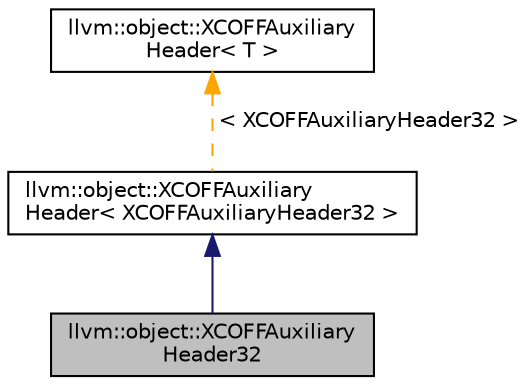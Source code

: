 digraph "llvm::object::XCOFFAuxiliaryHeader32"
{
 // LATEX_PDF_SIZE
  bgcolor="transparent";
  edge [fontname="Helvetica",fontsize="10",labelfontname="Helvetica",labelfontsize="10"];
  node [fontname="Helvetica",fontsize="10",shape=record];
  Node1 [label="llvm::object::XCOFFAuxiliary\lHeader32",height=0.2,width=0.4,color="black", fillcolor="grey75", style="filled", fontcolor="black",tooltip=" "];
  Node2 -> Node1 [dir="back",color="midnightblue",fontsize="10",style="solid",fontname="Helvetica"];
  Node2 [label="llvm::object::XCOFFAuxiliary\lHeader\< XCOFFAuxiliaryHeader32 \>",height=0.2,width=0.4,color="black",URL="$structllvm_1_1object_1_1XCOFFAuxiliaryHeader.html",tooltip=" "];
  Node3 -> Node2 [dir="back",color="orange",fontsize="10",style="dashed",label=" \< XCOFFAuxiliaryHeader32 \>" ,fontname="Helvetica"];
  Node3 [label="llvm::object::XCOFFAuxiliary\lHeader\< T \>",height=0.2,width=0.4,color="black",URL="$structllvm_1_1object_1_1XCOFFAuxiliaryHeader.html",tooltip=" "];
}
